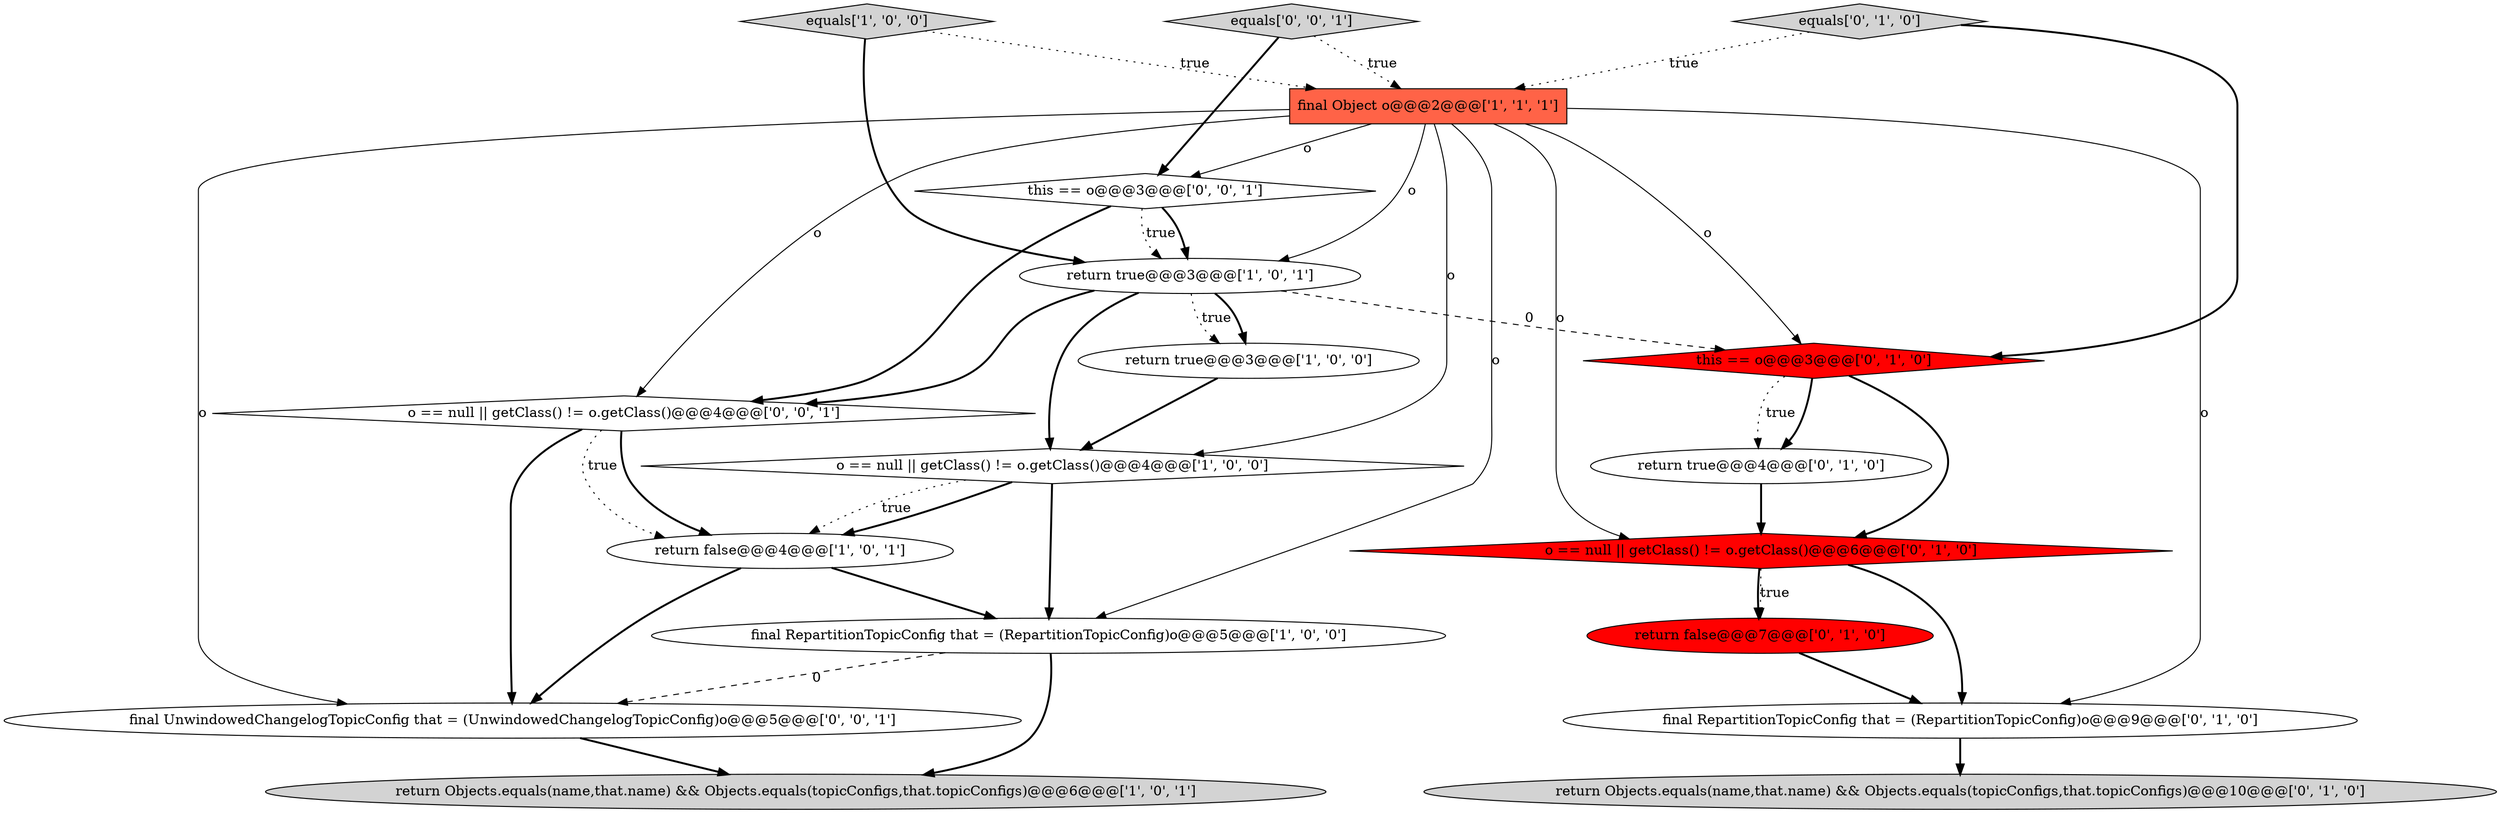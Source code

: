 digraph {
6 [style = filled, label = "return false@@@4@@@['1', '0', '1']", fillcolor = white, shape = ellipse image = "AAA0AAABBB1BBB"];
11 [style = filled, label = "this == o@@@3@@@['0', '1', '0']", fillcolor = red, shape = diamond image = "AAA1AAABBB2BBB"];
3 [style = filled, label = "final Object o@@@2@@@['1', '1', '1']", fillcolor = tomato, shape = box image = "AAA0AAABBB1BBB"];
12 [style = filled, label = "return true@@@4@@@['0', '1', '0']", fillcolor = white, shape = ellipse image = "AAA0AAABBB2BBB"];
13 [style = filled, label = "return false@@@7@@@['0', '1', '0']", fillcolor = red, shape = ellipse image = "AAA1AAABBB2BBB"];
14 [style = filled, label = "return Objects.equals(name,that.name) && Objects.equals(topicConfigs,that.topicConfigs)@@@10@@@['0', '1', '0']", fillcolor = lightgray, shape = ellipse image = "AAA0AAABBB2BBB"];
0 [style = filled, label = "final RepartitionTopicConfig that = (RepartitionTopicConfig)o@@@5@@@['1', '0', '0']", fillcolor = white, shape = ellipse image = "AAA0AAABBB1BBB"];
17 [style = filled, label = "equals['0', '0', '1']", fillcolor = lightgray, shape = diamond image = "AAA0AAABBB3BBB"];
9 [style = filled, label = "o == null || getClass() != o.getClass()@@@6@@@['0', '1', '0']", fillcolor = red, shape = diamond image = "AAA1AAABBB2BBB"];
1 [style = filled, label = "return true@@@3@@@['1', '0', '0']", fillcolor = white, shape = ellipse image = "AAA0AAABBB1BBB"];
16 [style = filled, label = "o == null || getClass() != o.getClass()@@@4@@@['0', '0', '1']", fillcolor = white, shape = diamond image = "AAA0AAABBB3BBB"];
7 [style = filled, label = "return Objects.equals(name,that.name) && Objects.equals(topicConfigs,that.topicConfigs)@@@6@@@['1', '0', '1']", fillcolor = lightgray, shape = ellipse image = "AAA0AAABBB1BBB"];
2 [style = filled, label = "equals['1', '0', '0']", fillcolor = lightgray, shape = diamond image = "AAA0AAABBB1BBB"];
18 [style = filled, label = "final UnwindowedChangelogTopicConfig that = (UnwindowedChangelogTopicConfig)o@@@5@@@['0', '0', '1']", fillcolor = white, shape = ellipse image = "AAA0AAABBB3BBB"];
4 [style = filled, label = "return true@@@3@@@['1', '0', '1']", fillcolor = white, shape = ellipse image = "AAA0AAABBB1BBB"];
15 [style = filled, label = "this == o@@@3@@@['0', '0', '1']", fillcolor = white, shape = diamond image = "AAA0AAABBB3BBB"];
8 [style = filled, label = "final RepartitionTopicConfig that = (RepartitionTopicConfig)o@@@9@@@['0', '1', '0']", fillcolor = white, shape = ellipse image = "AAA0AAABBB2BBB"];
10 [style = filled, label = "equals['0', '1', '0']", fillcolor = lightgray, shape = diamond image = "AAA0AAABBB2BBB"];
5 [style = filled, label = "o == null || getClass() != o.getClass()@@@4@@@['1', '0', '0']", fillcolor = white, shape = diamond image = "AAA0AAABBB1BBB"];
2->3 [style = dotted, label="true"];
1->5 [style = bold, label=""];
16->18 [style = bold, label=""];
3->11 [style = solid, label="o"];
4->1 [style = dotted, label="true"];
3->0 [style = solid, label="o"];
6->18 [style = bold, label=""];
16->6 [style = bold, label=""];
11->12 [style = dotted, label="true"];
5->6 [style = dotted, label="true"];
10->3 [style = dotted, label="true"];
8->14 [style = bold, label=""];
3->4 [style = solid, label="o"];
3->18 [style = solid, label="o"];
11->12 [style = bold, label=""];
6->0 [style = bold, label=""];
11->9 [style = bold, label=""];
12->9 [style = bold, label=""];
2->4 [style = bold, label=""];
9->8 [style = bold, label=""];
15->16 [style = bold, label=""];
17->3 [style = dotted, label="true"];
15->4 [style = dotted, label="true"];
0->7 [style = bold, label=""];
3->15 [style = solid, label="o"];
5->6 [style = bold, label=""];
5->0 [style = bold, label=""];
3->9 [style = solid, label="o"];
9->13 [style = dotted, label="true"];
15->4 [style = bold, label=""];
17->15 [style = bold, label=""];
3->8 [style = solid, label="o"];
0->18 [style = dashed, label="0"];
4->1 [style = bold, label=""];
4->11 [style = dashed, label="0"];
13->8 [style = bold, label=""];
18->7 [style = bold, label=""];
3->5 [style = solid, label="o"];
4->5 [style = bold, label=""];
3->16 [style = solid, label="o"];
4->16 [style = bold, label=""];
16->6 [style = dotted, label="true"];
9->13 [style = bold, label=""];
10->11 [style = bold, label=""];
}

